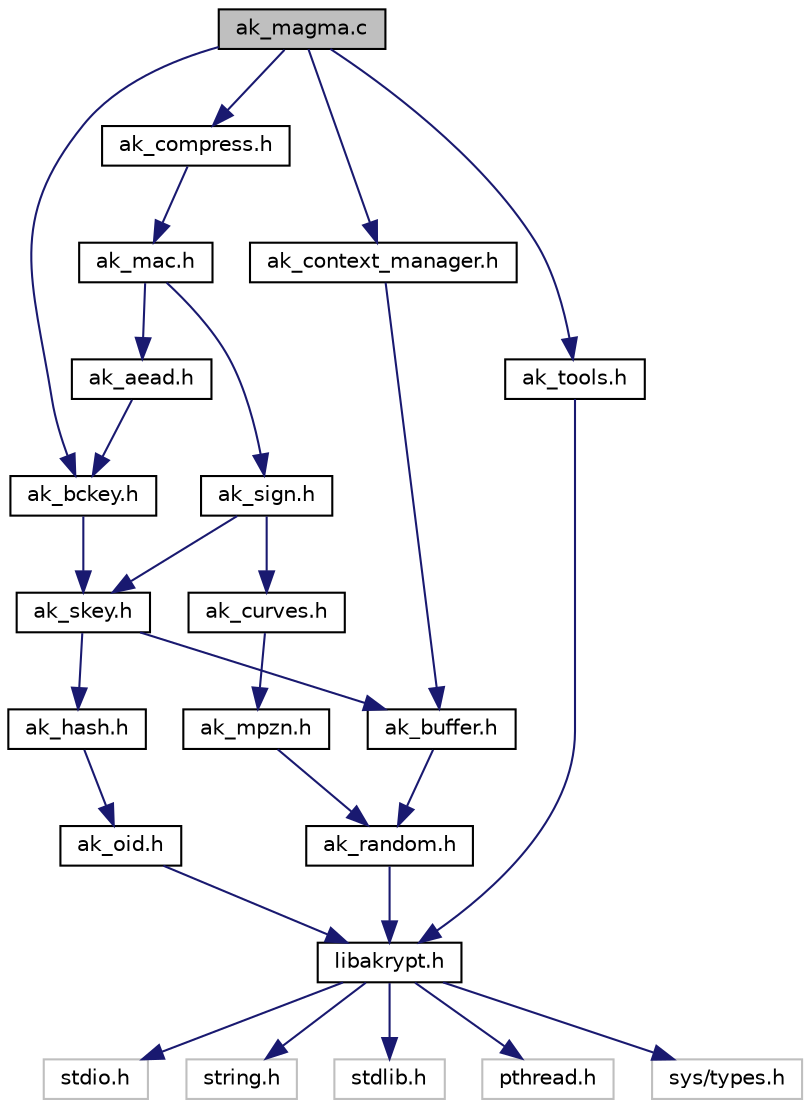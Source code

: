 digraph "ak_magma.c"
{
  edge [fontname="Helvetica",fontsize="10",labelfontname="Helvetica",labelfontsize="10"];
  node [fontname="Helvetica",fontsize="10",shape=record];
  Node1 [label="ak_magma.c",height=0.2,width=0.4,color="black", fillcolor="grey75", style="filled", fontcolor="black"];
  Node1 -> Node2 [color="midnightblue",fontsize="10",style="solid",fontname="Helvetica"];
  Node2 [label="ak_bckey.h",height=0.2,width=0.4,color="black", fillcolor="white", style="filled",URL="$ak__bckey_8h.html"];
  Node2 -> Node3 [color="midnightblue",fontsize="10",style="solid",fontname="Helvetica"];
  Node3 [label="ak_skey.h",height=0.2,width=0.4,color="black", fillcolor="white", style="filled",URL="$ak__skey_8h.html"];
  Node3 -> Node4 [color="midnightblue",fontsize="10",style="solid",fontname="Helvetica"];
  Node4 [label="ak_hash.h",height=0.2,width=0.4,color="black", fillcolor="white", style="filled",URL="$ak__hash_8h.html"];
  Node4 -> Node5 [color="midnightblue",fontsize="10",style="solid",fontname="Helvetica"];
  Node5 [label="ak_oid.h",height=0.2,width=0.4,color="black", fillcolor="white", style="filled",URL="$ak__oid_8h.html"];
  Node5 -> Node6 [color="midnightblue",fontsize="10",style="solid",fontname="Helvetica"];
  Node6 [label="libakrypt.h",height=0.2,width=0.4,color="black", fillcolor="white", style="filled",URL="$libakrypt_8h.html"];
  Node6 -> Node7 [color="midnightblue",fontsize="10",style="solid",fontname="Helvetica"];
  Node7 [label="stdio.h",height=0.2,width=0.4,color="grey75", fillcolor="white", style="filled"];
  Node6 -> Node8 [color="midnightblue",fontsize="10",style="solid",fontname="Helvetica"];
  Node8 [label="string.h",height=0.2,width=0.4,color="grey75", fillcolor="white", style="filled"];
  Node6 -> Node9 [color="midnightblue",fontsize="10",style="solid",fontname="Helvetica"];
  Node9 [label="stdlib.h",height=0.2,width=0.4,color="grey75", fillcolor="white", style="filled"];
  Node6 -> Node10 [color="midnightblue",fontsize="10",style="solid",fontname="Helvetica"];
  Node10 [label="pthread.h",height=0.2,width=0.4,color="grey75", fillcolor="white", style="filled"];
  Node6 -> Node11 [color="midnightblue",fontsize="10",style="solid",fontname="Helvetica"];
  Node11 [label="sys/types.h",height=0.2,width=0.4,color="grey75", fillcolor="white", style="filled"];
  Node3 -> Node12 [color="midnightblue",fontsize="10",style="solid",fontname="Helvetica"];
  Node12 [label="ak_buffer.h",height=0.2,width=0.4,color="black", fillcolor="white", style="filled",URL="$ak__buffer_8h.html"];
  Node12 -> Node13 [color="midnightblue",fontsize="10",style="solid",fontname="Helvetica"];
  Node13 [label="ak_random.h",height=0.2,width=0.4,color="black", fillcolor="white", style="filled",URL="$ak__random_8h.html"];
  Node13 -> Node6 [color="midnightblue",fontsize="10",style="solid",fontname="Helvetica"];
  Node1 -> Node14 [color="midnightblue",fontsize="10",style="solid",fontname="Helvetica"];
  Node14 [label="ak_compress.h",height=0.2,width=0.4,color="black", fillcolor="white", style="filled",URL="$ak__compress_8h.html"];
  Node14 -> Node15 [color="midnightblue",fontsize="10",style="solid",fontname="Helvetica"];
  Node15 [label="ak_mac.h",height=0.2,width=0.4,color="black", fillcolor="white", style="filled",URL="$ak__mac_8h.html"];
  Node15 -> Node16 [color="midnightblue",fontsize="10",style="solid",fontname="Helvetica"];
  Node16 [label="ak_sign.h",height=0.2,width=0.4,color="black", fillcolor="white", style="filled",URL="$ak__sign_8h.html"];
  Node16 -> Node3 [color="midnightblue",fontsize="10",style="solid",fontname="Helvetica"];
  Node16 -> Node17 [color="midnightblue",fontsize="10",style="solid",fontname="Helvetica"];
  Node17 [label="ak_curves.h",height=0.2,width=0.4,color="black", fillcolor="white", style="filled",URL="$ak__curves_8h.html"];
  Node17 -> Node18 [color="midnightblue",fontsize="10",style="solid",fontname="Helvetica"];
  Node18 [label="ak_mpzn.h",height=0.2,width=0.4,color="black", fillcolor="white", style="filled",URL="$ak__mpzn_8h.html"];
  Node18 -> Node13 [color="midnightblue",fontsize="10",style="solid",fontname="Helvetica"];
  Node15 -> Node19 [color="midnightblue",fontsize="10",style="solid",fontname="Helvetica"];
  Node19 [label="ak_aead.h",height=0.2,width=0.4,color="black", fillcolor="white", style="filled",URL="$ak__aead_8h.html"];
  Node19 -> Node2 [color="midnightblue",fontsize="10",style="solid",fontname="Helvetica"];
  Node1 -> Node20 [color="midnightblue",fontsize="10",style="solid",fontname="Helvetica"];
  Node20 [label="ak_tools.h",height=0.2,width=0.4,color="black", fillcolor="white", style="filled",URL="$ak__tools_8h.html"];
  Node20 -> Node6 [color="midnightblue",fontsize="10",style="solid",fontname="Helvetica"];
  Node1 -> Node21 [color="midnightblue",fontsize="10",style="solid",fontname="Helvetica"];
  Node21 [label="ak_context_manager.h",height=0.2,width=0.4,color="black", fillcolor="white", style="filled",URL="$ak__context__manager_8h.html"];
  Node21 -> Node12 [color="midnightblue",fontsize="10",style="solid",fontname="Helvetica"];
}
